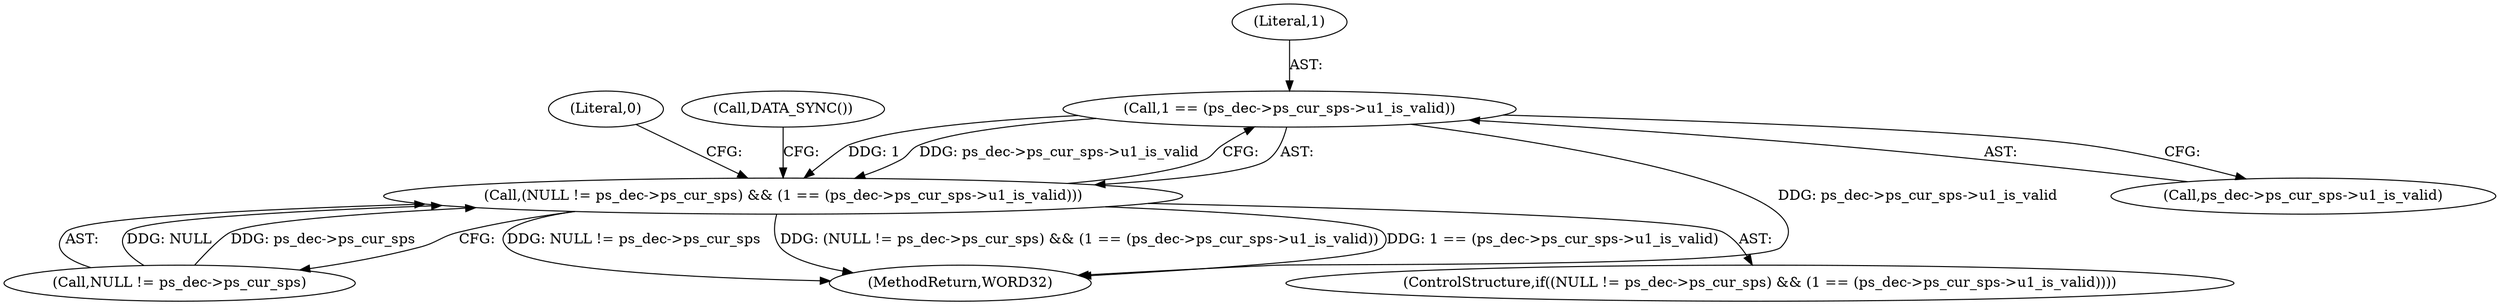 digraph "0_Android_a78887bcffbc2995cf9ed72e0697acf560875e9e@pointer" {
"1002092" [label="(Call,1 == (ps_dec->ps_cur_sps->u1_is_valid))"];
"1002086" [label="(Call,(NULL != ps_dec->ps_cur_sps) && (1 == (ps_dec->ps_cur_sps->u1_is_valid)))"];
"1002087" [label="(Call,NULL != ps_dec->ps_cur_sps)"];
"1002129" [label="(MethodReturn,WORD32)"];
"1002093" [label="(Literal,1)"];
"1002085" [label="(ControlStructure,if((NULL != ps_dec->ps_cur_sps) && (1 == (ps_dec->ps_cur_sps->u1_is_valid))))"];
"1002092" [label="(Call,1 == (ps_dec->ps_cur_sps->u1_is_valid))"];
"1002103" [label="(Literal,0)"];
"1002094" [label="(Call,ps_dec->ps_cur_sps->u1_is_valid)"];
"1002086" [label="(Call,(NULL != ps_dec->ps_cur_sps) && (1 == (ps_dec->ps_cur_sps->u1_is_valid)))"];
"1002121" [label="(Call,DATA_SYNC())"];
"1002092" -> "1002086"  [label="AST: "];
"1002092" -> "1002094"  [label="CFG: "];
"1002093" -> "1002092"  [label="AST: "];
"1002094" -> "1002092"  [label="AST: "];
"1002086" -> "1002092"  [label="CFG: "];
"1002092" -> "1002129"  [label="DDG: ps_dec->ps_cur_sps->u1_is_valid"];
"1002092" -> "1002086"  [label="DDG: 1"];
"1002092" -> "1002086"  [label="DDG: ps_dec->ps_cur_sps->u1_is_valid"];
"1002086" -> "1002085"  [label="AST: "];
"1002086" -> "1002087"  [label="CFG: "];
"1002087" -> "1002086"  [label="AST: "];
"1002103" -> "1002086"  [label="CFG: "];
"1002121" -> "1002086"  [label="CFG: "];
"1002086" -> "1002129"  [label="DDG: 1 == (ps_dec->ps_cur_sps->u1_is_valid)"];
"1002086" -> "1002129"  [label="DDG: NULL != ps_dec->ps_cur_sps"];
"1002086" -> "1002129"  [label="DDG: (NULL != ps_dec->ps_cur_sps) && (1 == (ps_dec->ps_cur_sps->u1_is_valid))"];
"1002087" -> "1002086"  [label="DDG: NULL"];
"1002087" -> "1002086"  [label="DDG: ps_dec->ps_cur_sps"];
}
